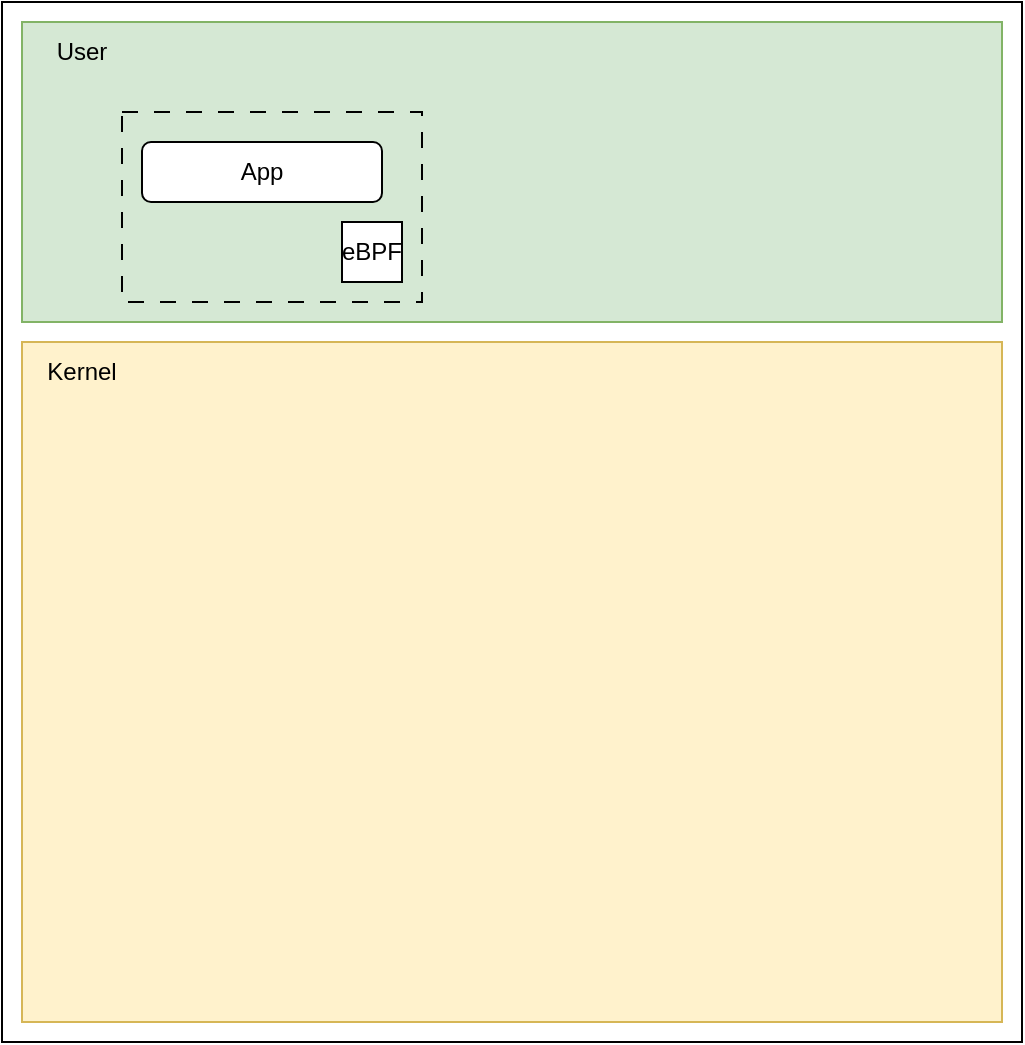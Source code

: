 <mxfile>
    <diagram id="k7L4lr5ufkN8krizCj9h" name="Page-1">
        <mxGraphModel dx="988" dy="773" grid="1" gridSize="10" guides="1" tooltips="1" connect="1" arrows="1" fold="1" page="1" pageScale="1" pageWidth="1169" pageHeight="827" math="0" shadow="0">
            <root>
                <mxCell id="0"/>
                <mxCell id="1" parent="0"/>
                <mxCell id="2" value="" style="rounded=0;whiteSpace=wrap;html=1;" parent="1" vertex="1">
                    <mxGeometry x="120" y="40" width="510" height="520" as="geometry"/>
                </mxCell>
                <mxCell id="3" value="" style="rounded=0;whiteSpace=wrap;html=1;fillColor=#d5e8d4;strokeColor=#82b366;" parent="1" vertex="1">
                    <mxGeometry x="130" y="50" width="490" height="150" as="geometry"/>
                </mxCell>
                <mxCell id="4" value="" style="rounded=0;whiteSpace=wrap;html=1;fillColor=#fff2cc;strokeColor=#d6b656;" parent="1" vertex="1">
                    <mxGeometry x="130" y="210" width="490" height="340" as="geometry"/>
                </mxCell>
                <mxCell id="5" value="User" style="text;html=1;strokeColor=none;fillColor=none;align=center;verticalAlign=middle;whiteSpace=wrap;rounded=0;" parent="1" vertex="1">
                    <mxGeometry x="130" y="50" width="60" height="30" as="geometry"/>
                </mxCell>
                <mxCell id="6" value="Kernel" style="text;html=1;strokeColor=none;fillColor=none;align=center;verticalAlign=middle;whiteSpace=wrap;rounded=0;" parent="1" vertex="1">
                    <mxGeometry x="130" y="210" width="60" height="30" as="geometry"/>
                </mxCell>
                <mxCell id="7" value="App" style="rounded=1;whiteSpace=wrap;html=1;" parent="1" vertex="1">
                    <mxGeometry x="190" y="110" width="120" height="30" as="geometry"/>
                </mxCell>
                <mxCell id="9" value="eBPF" style="whiteSpace=wrap;html=1;aspect=fixed;" vertex="1" parent="1">
                    <mxGeometry x="290" y="150" width="30" height="30" as="geometry"/>
                </mxCell>
                <mxCell id="10" value="" style="rounded=0;whiteSpace=wrap;html=1;fillColor=none;dashed=1;dashPattern=8 8;" vertex="1" parent="1">
                    <mxGeometry x="180" y="95" width="150" height="95" as="geometry"/>
                </mxCell>
            </root>
        </mxGraphModel>
    </diagram>
</mxfile>